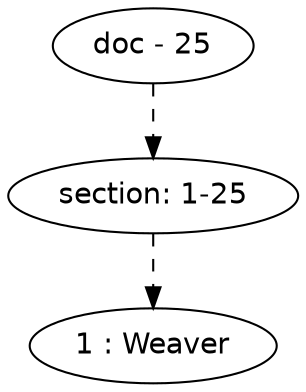 digraph hierarchy {

node [fontname=Helvetica]
edge [style=dashed]

doc_0 [label="doc - 25"]


doc_0 -> { section_1}
{rank=same; section_1}

section_1 [label="section: 1-25"]


section_1 -> { header_2}
{rank=same; header_2}

header_2 [label="1 : Weaver"]



}
